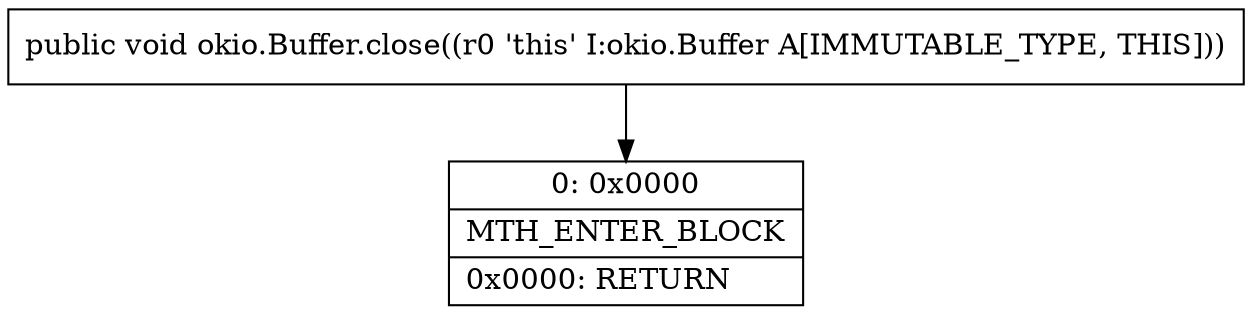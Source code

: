 digraph "CFG forokio.Buffer.close()V" {
Node_0 [shape=record,label="{0\:\ 0x0000|MTH_ENTER_BLOCK\l|0x0000: RETURN   \l}"];
MethodNode[shape=record,label="{public void okio.Buffer.close((r0 'this' I:okio.Buffer A[IMMUTABLE_TYPE, THIS])) }"];
MethodNode -> Node_0;
}

